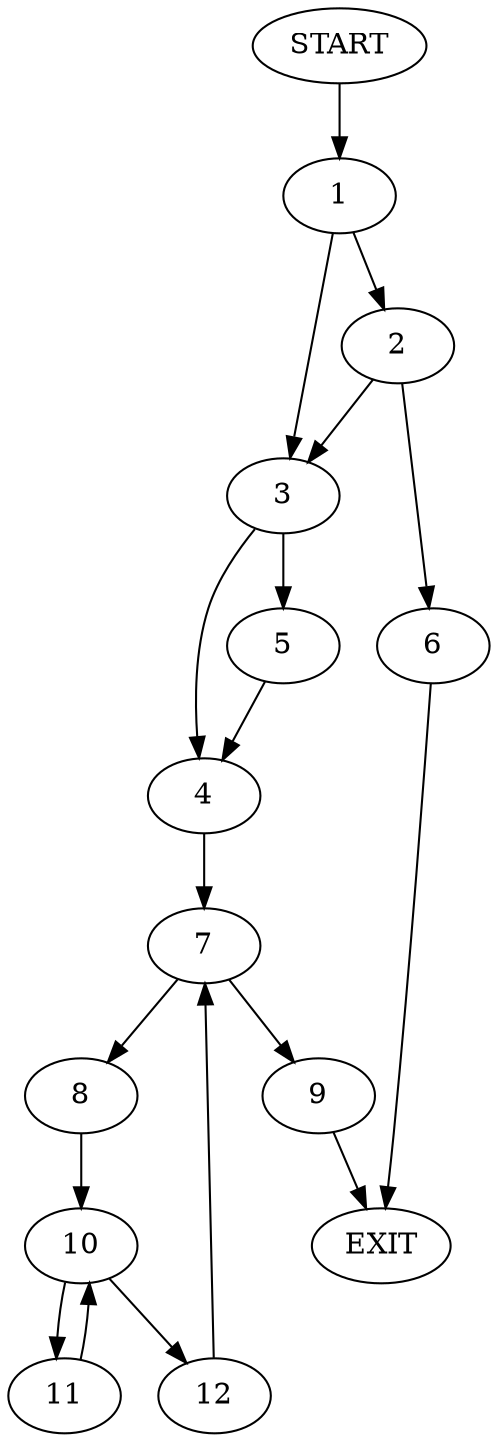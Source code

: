digraph {
0 [label="START"]
13 [label="EXIT"]
0 -> 1
1 -> 2
1 -> 3
3 -> 4
3 -> 5
2 -> 6
2 -> 3
6 -> 13
4 -> 7
5 -> 4
7 -> 8
7 -> 9
9 -> 13
8 -> 10
10 -> 11
10 -> 12
11 -> 10
12 -> 7
}
